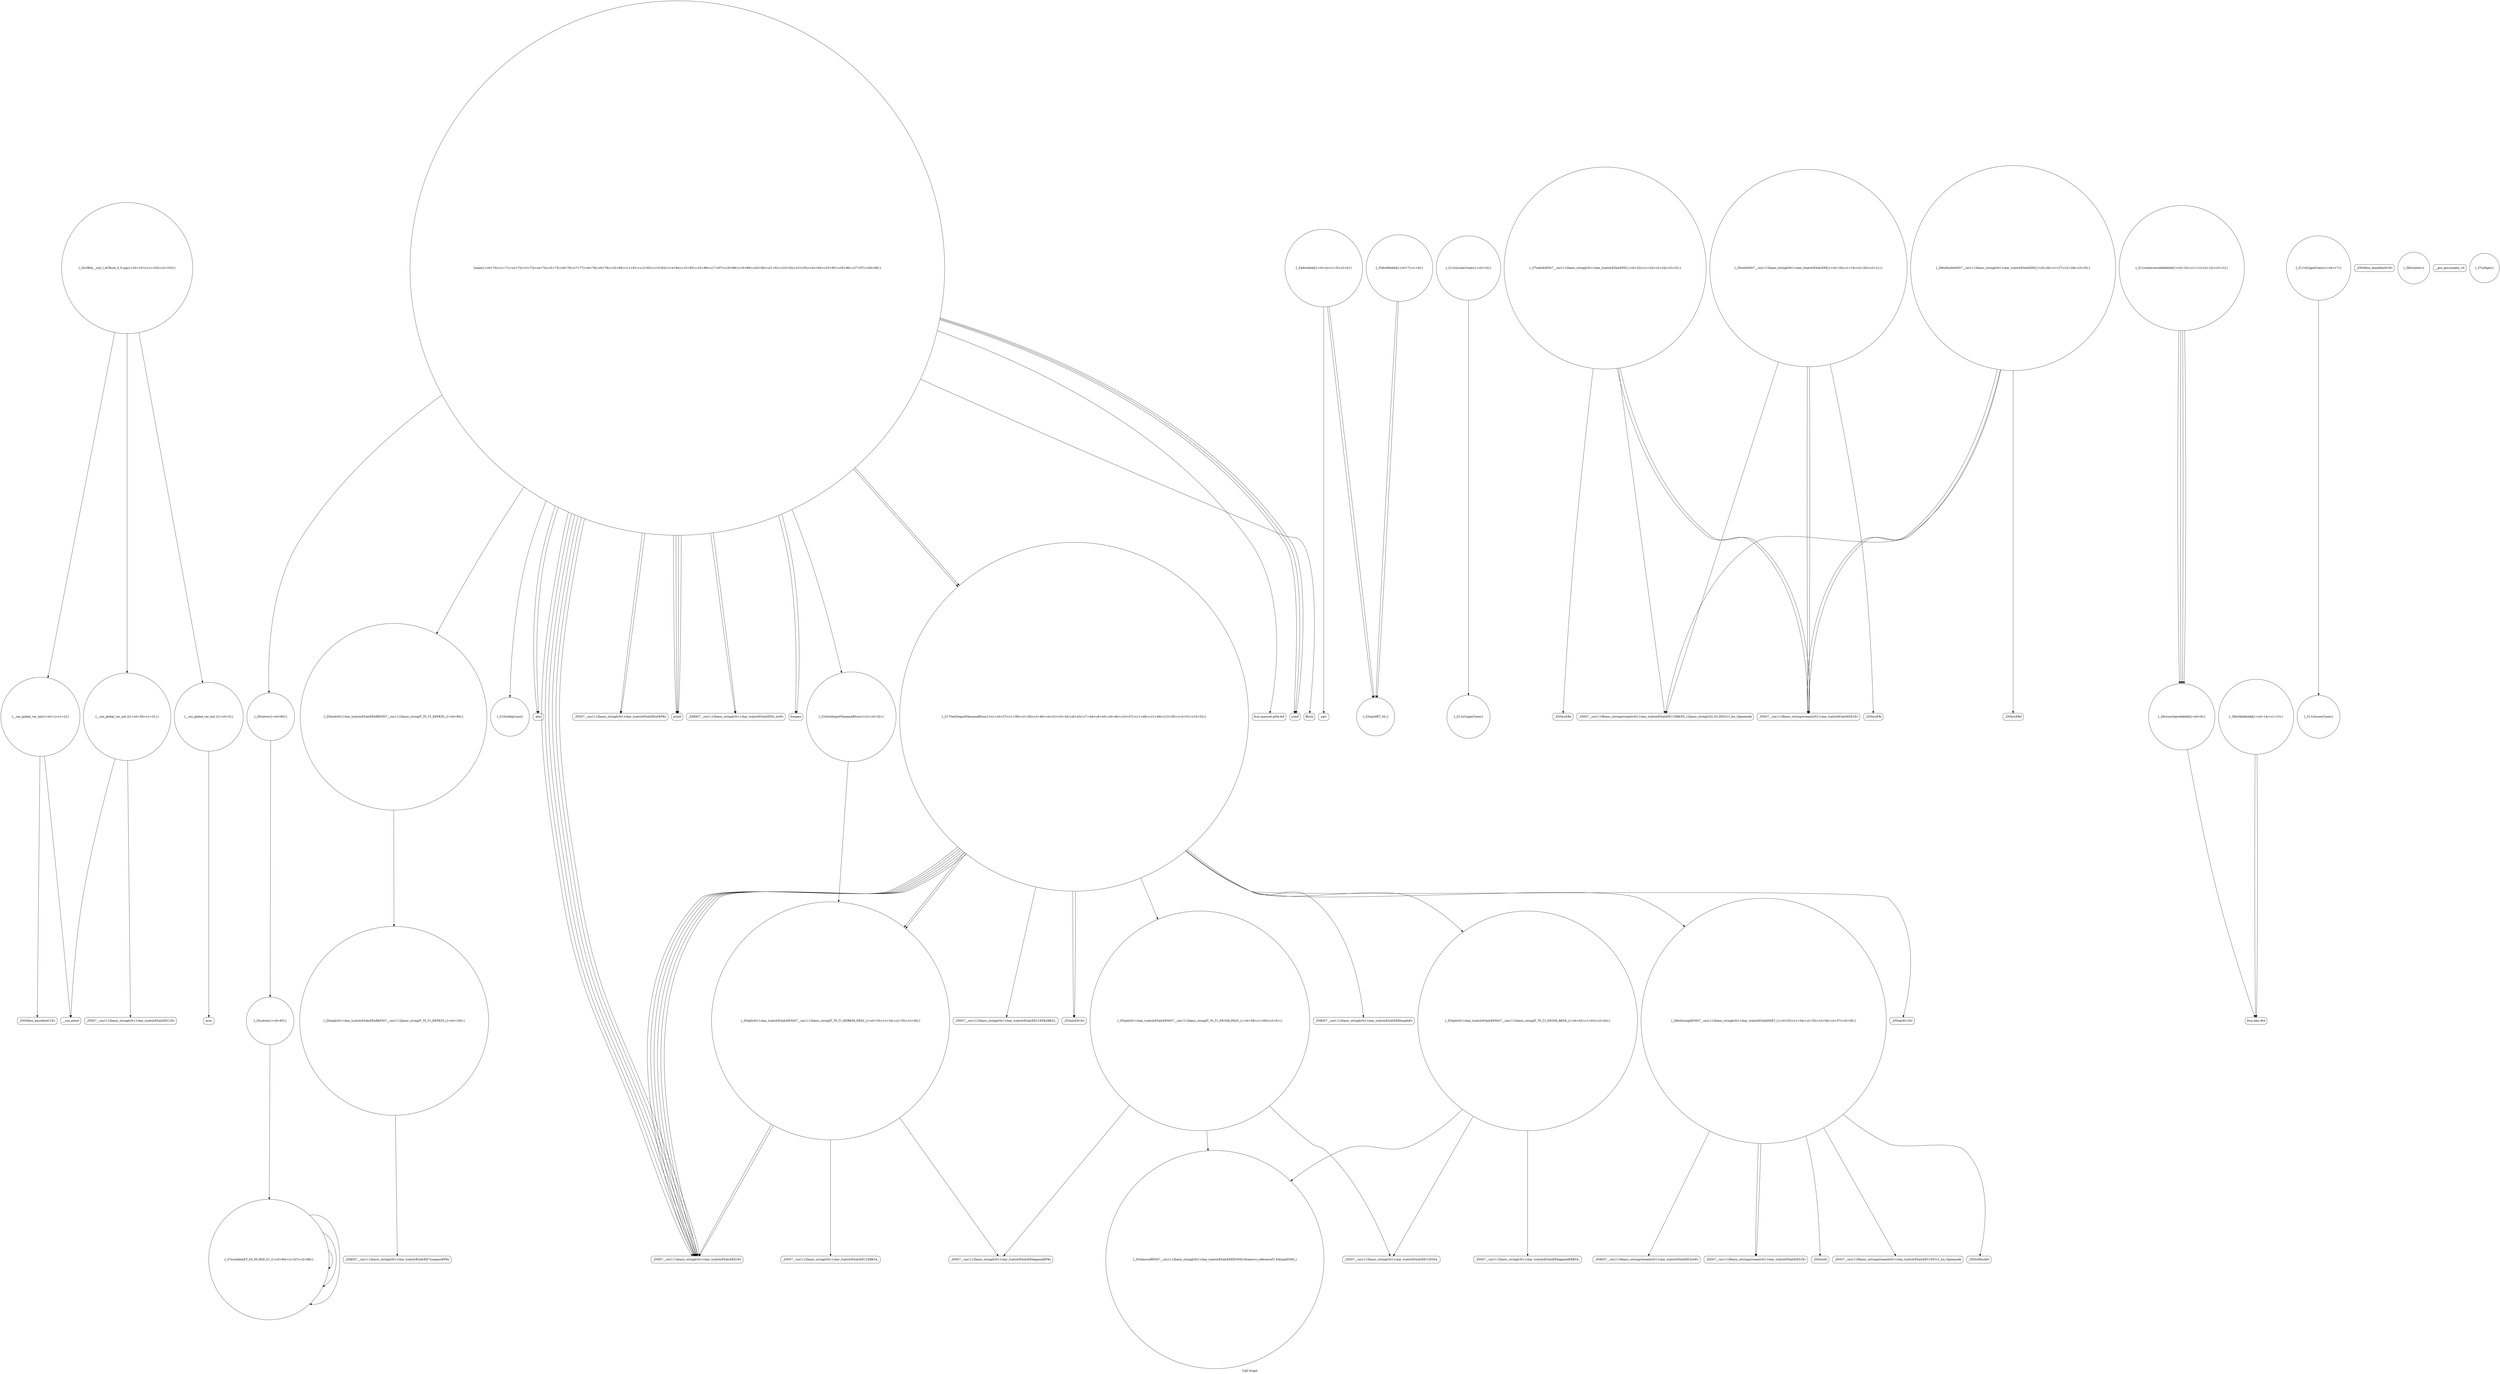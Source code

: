 digraph "Call Graph" {
	label="Call Graph";

	Node0x560cd6548b40 [shape=record,shape=circle,label="{__cxx_global_var_init|{<s0>1|<s1>2}}"];
	Node0x560cd6548b40:s0 -> Node0x560cd6548bc0[color=black];
	Node0x560cd6548b40:s1 -> Node0x560cd66a1320[color=black];
	Node0x560cd66a2820 [shape=record,shape=circle,label="{_Z5solvev|{<s0>69}}"];
	Node0x560cd66a2820:s0 -> Node0x560cd66a2720[color=black];
	Node0x560cd66a1520 [shape=record,shape=Mrecord,label="{sqrt}"];
	Node0x560cd66a3bc0 [shape=record,shape=circle,label="{_ZStneIcSt11char_traitsIcESaIcEEbRKNSt7__cxx1112basic_stringIT_T0_T1_EEPKS5_|{<s0>99}}"];
	Node0x560cd66a3bc0:s0 -> Node0x560cd66a42c0[color=black];
	Node0x560cd66a18a0 [shape=record,shape=circle,label="{_Z11isUpperCasec}"];
	Node0x560cd66a3f40 [shape=record,shape=Mrecord,label="{_ZNSolsEi}"];
	Node0x560cd66a1c20 [shape=record,shape=Mrecord,label="{_ZNSt7__cxx1119basic_istringstreamIcSt11char_traitsIcESaIcEEC1ERKNS_12basic_stringIcS2_S3_EESt13_Ios_Openmode}"];
	Node0x560cd66a42c0 [shape=record,shape=circle,label="{_ZSteqIcSt11char_traitsIcESaIcEEbRKNSt7__cxx1112basic_stringIT_T0_T1_EEPKS5_|{<s0>100}}"];
	Node0x560cd66a42c0:s0 -> Node0x560cd66a4340[color=black];
	Node0x560cd66a1fa0 [shape=record,shape=Mrecord,label="{_ZNSirsERd}"];
	Node0x560cd66a2320 [shape=record,shape=Mrecord,label="{_ZNKSt7__cxx1112basic_stringIcSt11char_traitsIcESaIcEE6lengthEv}"];
	Node0x560cd66a26a0 [shape=record,shape=circle,label="{_Z10isSkipCasei}"];
	Node0x560cd66a13a0 [shape=record,shape=circle,label="{__cxx_global_var_init.1|{<s0>3}}"];
	Node0x560cd66a13a0:s0 -> Node0x560cd66a1420[color=black];
	Node0x560cd66a3a40 [shape=record,shape=Mrecord,label="{atoi}"];
	Node0x560cd66a1720 [shape=record,shape=Mrecord,label="{llvm.fabs.f64}"];
	Node0x560cd66a3dc0 [shape=record,shape=Mrecord,label="{_ZNSt7__cxx1112basic_stringIcSt11char_traitsIcESaIcEEC1ERKS4_}"];
	Node0x560cd66a1aa0 [shape=record,shape=circle,label="{_Z11toLowerCasec|{<s0>16}}"];
	Node0x560cd66a1aa0:s0 -> Node0x560cd66a18a0[color=black];
	Node0x560cd66a4140 [shape=record,shape=circle,label="{_ZSt4moveIRNSt7__cxx1112basic_stringIcSt11char_traitsIcESaIcEEEEONSt16remove_referenceIT_E4typeEOS8_}"];
	Node0x560cd66a1e20 [shape=record,shape=circle,label="{_Z7toInt64NSt7__cxx1112basic_stringIcSt11char_traitsIcESaIcEEE|{<s0>22|<s1>23|<s2>24|<s3>25}}"];
	Node0x560cd66a1e20:s0 -> Node0x560cd66a1c20[color=black];
	Node0x560cd66a1e20:s1 -> Node0x560cd66a1ea0[color=black];
	Node0x560cd66a1e20:s2 -> Node0x560cd66a1da0[color=black];
	Node0x560cd66a1e20:s3 -> Node0x560cd66a1da0[color=black];
	Node0x560cd66a21a0 [shape=record,shape=circle,label="{_Z16GetInputFilenameB5cxx11v|{<s0>32}}"];
	Node0x560cd66a21a0:s0 -> Node0x560cd66a2220[color=black];
	Node0x560cd66a2520 [shape=record,shape=circle,label="{_Z8toStringIiENSt7__cxx1112basic_stringIcSt11char_traitsIcESaIcEEET_|{<s0>53|<s1>54|<s2>55|<s3>56|<s4>57|<s5>58}}"];
	Node0x560cd66a2520:s0 -> Node0x560cd66a3ec0[color=black];
	Node0x560cd66a2520:s1 -> Node0x560cd66a3f40[color=black];
	Node0x560cd66a2520:s2 -> Node0x560cd66a3fc0[color=black];
	Node0x560cd66a2520:s3 -> Node0x560cd66a4040[color=black];
	Node0x560cd66a2520:s4 -> Node0x560cd66a40c0[color=black];
	Node0x560cd66a2520:s5 -> Node0x560cd66a40c0[color=black];
	Node0x560cd6548bc0 [shape=record,shape=Mrecord,label="{_ZNSt8ios_base4InitC1Ev}"];
	Node0x560cd66a28a0 [shape=record,shape=circle,label="{main|{<s0>70|<s1>71|<s2>72|<s3>73|<s4>74|<s5>75|<s6>76|<s7>77|<s8>78|<s9>79|<s10>80|<s11>81|<s12>82|<s13>83|<s14>84|<s15>85|<s16>86|<s17>87|<s18>88|<s19>89|<s20>90|<s21>91|<s22>92|<s23>93|<s24>94|<s25>95|<s26>96|<s27>97|<s28>98}}"];
	Node0x560cd66a28a0:s0 -> Node0x560cd66a2920[color=black];
	Node0x560cd66a28a0:s1 -> Node0x560cd66a39c0[color=black];
	Node0x560cd66a28a0:s2 -> Node0x560cd66a2920[color=black];
	Node0x560cd66a28a0:s3 -> Node0x560cd66a3a40[color=black];
	Node0x560cd66a28a0:s4 -> Node0x560cd66a3a40[color=black];
	Node0x560cd66a28a0:s5 -> Node0x560cd66a21a0[color=black];
	Node0x560cd66a28a0:s6 -> Node0x560cd66a3b40[color=black];
	Node0x560cd66a28a0:s7 -> Node0x560cd66a3ac0[color=black];
	Node0x560cd66a28a0:s8 -> Node0x560cd66a2120[color=black];
	Node0x560cd66a28a0:s9 -> Node0x560cd66a22a0[color=black];
	Node0x560cd66a28a0:s10 -> Node0x560cd66a3bc0[color=black];
	Node0x560cd66a28a0:s11 -> Node0x560cd66a2120[color=black];
	Node0x560cd66a28a0:s12 -> Node0x560cd66a22a0[color=black];
	Node0x560cd66a28a0:s13 -> Node0x560cd66a3b40[color=black];
	Node0x560cd66a28a0:s14 -> Node0x560cd66a3ac0[color=black];
	Node0x560cd66a28a0:s15 -> Node0x560cd66a2120[color=black];
	Node0x560cd66a28a0:s16 -> Node0x560cd66a2120[color=black];
	Node0x560cd66a28a0:s17 -> Node0x560cd66a2120[color=black];
	Node0x560cd66a28a0:s18 -> Node0x560cd66a2120[color=black];
	Node0x560cd66a28a0:s19 -> Node0x560cd66a3c40[color=black];
	Node0x560cd66a28a0:s20 -> Node0x560cd66a3cc0[color=black];
	Node0x560cd66a28a0:s21 -> Node0x560cd66a3cc0[color=black];
	Node0x560cd66a28a0:s22 -> Node0x560cd66a3cc0[color=black];
	Node0x560cd66a28a0:s23 -> Node0x560cd66a26a0[color=black];
	Node0x560cd66a28a0:s24 -> Node0x560cd66a39c0[color=black];
	Node0x560cd66a28a0:s25 -> Node0x560cd66a2820[color=black];
	Node0x560cd66a28a0:s26 -> Node0x560cd66a39c0[color=black];
	Node0x560cd66a28a0:s27 -> Node0x560cd66a39c0[color=black];
	Node0x560cd66a28a0:s28 -> Node0x560cd66a3d40[color=black];
	Node0x560cd66a15a0 [shape=record,shape=circle,label="{_Z3sqrIdET_S0_}"];
	Node0x560cd66a3c40 [shape=record,shape=Mrecord,label="{llvm.memset.p0i8.i64}"];
	Node0x560cd66a1920 [shape=record,shape=circle,label="{_Z11isLowerCasec}"];
	Node0x560cd66a3fc0 [shape=record,shape=Mrecord,label="{_ZNSo5flushEv}"];
	Node0x560cd66a1ca0 [shape=record,shape=Mrecord,label="{_ZNSirsERi}"];
	Node0x560cd66a4340 [shape=record,shape=Mrecord,label="{_ZNKSt7__cxx1112basic_stringIcSt11char_traitsIcESaIcEE7compareEPKc}"];
	Node0x560cd66a2020 [shape=record,shape=circle,label="{__cxx_global_var_init.2|{<s0>30|<s1>31}}"];
	Node0x560cd66a2020:s0 -> Node0x560cd66a20a0[color=black];
	Node0x560cd66a2020:s1 -> Node0x560cd66a1320[color=black];
	Node0x560cd66a23a0 [shape=record,shape=Mrecord,label="{_ZNSaIcEC1Ev}"];
	Node0x560cd66a2720 [shape=record,shape=circle,label="{_Z5solvex|{<s0>65}}"];
	Node0x560cd66a2720:s0 -> Node0x560cd66a27a0[color=black];
	Node0x560cd66a1420 [shape=record,shape=Mrecord,label="{acos}"];
	Node0x560cd66a3ac0 [shape=record,shape=Mrecord,label="{freopen}"];
	Node0x560cd66a17a0 [shape=record,shape=circle,label="{_Z11isIntersectdddddddd|{<s0>10|<s1>11|<s2>12|<s3>13}}"];
	Node0x560cd66a17a0:s0 -> Node0x560cd66a16a0[color=black];
	Node0x560cd66a17a0:s1 -> Node0x560cd66a16a0[color=black];
	Node0x560cd66a17a0:s2 -> Node0x560cd66a16a0[color=black];
	Node0x560cd66a17a0:s3 -> Node0x560cd66a16a0[color=black];
	Node0x560cd66a3e40 [shape=record,shape=Mrecord,label="{_ZNSt7__cxx1112basic_stringIcSt11char_traitsIcESaIcEE6appendEPKc}"];
	Node0x560cd66a1b20 [shape=record,shape=circle,label="{_Z11toUpperCasec|{<s0>17}}"];
	Node0x560cd66a1b20:s0 -> Node0x560cd66a1920[color=black];
	Node0x560cd66a41c0 [shape=record,shape=Mrecord,label="{_ZNSt7__cxx1112basic_stringIcSt11char_traitsIcESaIcEE6appendERKS4_}"];
	Node0x560cd66a1ea0 [shape=record,shape=Mrecord,label="{_ZNSirsERx}"];
	Node0x560cd66a2220 [shape=record,shape=circle,label="{_ZStplIcSt11char_traitsIcESaIcEENSt7__cxx1112basic_stringIT_T0_T1_EERKS8_PKS5_|{<s0>33|<s1>34|<s2>35|<s3>36}}"];
	Node0x560cd66a2220:s0 -> Node0x560cd66a3dc0[color=black];
	Node0x560cd66a2220:s1 -> Node0x560cd66a3e40[color=black];
	Node0x560cd66a2220:s2 -> Node0x560cd66a2120[color=black];
	Node0x560cd66a2220:s3 -> Node0x560cd66a2120[color=black];
	Node0x560cd66a25a0 [shape=record,shape=circle,label="{_ZStplIcSt11char_traitsIcESaIcEENSt7__cxx1112basic_stringIT_T0_T1_EEOS8_PKS5_|{<s0>59|<s1>60|<s2>61}}"];
	Node0x560cd66a25a0:s0 -> Node0x560cd66a3e40[color=black];
	Node0x560cd66a25a0:s1 -> Node0x560cd66a4140[color=black];
	Node0x560cd66a25a0:s2 -> Node0x560cd66a4240[color=black];
	Node0x560cd66a12a0 [shape=record,shape=Mrecord,label="{_ZNSt8ios_base4InitD1Ev}"];
	Node0x560cd66a2920 [shape=record,shape=Mrecord,label="{_ZNSt7__cxx1112basic_stringIcSt11char_traitsIcESaIcEEaSEPKc}"];
	Node0x560cd66a1620 [shape=record,shape=circle,label="{_Z5distRdddd|{<s0>7|<s1>8}}"];
	Node0x560cd66a1620:s0 -> Node0x560cd66a15a0[color=black];
	Node0x560cd66a1620:s1 -> Node0x560cd66a15a0[color=black];
	Node0x560cd66a3cc0 [shape=record,shape=Mrecord,label="{scanf}"];
	Node0x560cd66a19a0 [shape=record,shape=circle,label="{_Z8isLetterc}"];
	Node0x560cd66a4040 [shape=record,shape=Mrecord,label="{_ZNKSt7__cxx1119basic_ostringstreamIcSt11char_traitsIcESaIcEE3strEv}"];
	Node0x560cd66a1d20 [shape=record,shape=Mrecord,label="{__gxx_personality_v0}"];
	Node0x560cd66a43c0 [shape=record,shape=circle,label="{_GLOBAL__sub_I_ACRush_0_0.cpp|{<s0>101|<s1>102|<s2>103}}"];
	Node0x560cd66a43c0:s0 -> Node0x560cd6548b40[color=black];
	Node0x560cd66a43c0:s1 -> Node0x560cd66a13a0[color=black];
	Node0x560cd66a43c0:s2 -> Node0x560cd66a2020[color=black];
	Node0x560cd66a20a0 [shape=record,shape=Mrecord,label="{_ZNSt7__cxx1112basic_stringIcSt11char_traitsIcESaIcEEC1Ev}"];
	Node0x560cd66a2420 [shape=record,shape=Mrecord,label="{_ZNSt7__cxx1112basic_stringIcSt11char_traitsIcESaIcEEC1EPKcRKS3_}"];
	Node0x560cd66a27a0 [shape=record,shape=circle,label="{_Z7euclideIxET_S0_S0_RS0_S1_|{<s0>66|<s1>67|<s2>68}}"];
	Node0x560cd66a27a0:s0 -> Node0x560cd66a27a0[color=black];
	Node0x560cd66a27a0:s1 -> Node0x560cd66a27a0[color=black];
	Node0x560cd66a27a0:s2 -> Node0x560cd66a27a0[color=black];
	Node0x560cd66a14a0 [shape=record,shape=circle,label="{_Z4distdddd|{<s0>4|<s1>5|<s2>6}}"];
	Node0x560cd66a14a0:s0 -> Node0x560cd66a15a0[color=black];
	Node0x560cd66a14a0:s1 -> Node0x560cd66a15a0[color=black];
	Node0x560cd66a14a0:s2 -> Node0x560cd66a1520[color=black];
	Node0x560cd66a3b40 [shape=record,shape=Mrecord,label="{_ZNKSt7__cxx1112basic_stringIcSt11char_traitsIcESaIcEE5c_strEv}"];
	Node0x560cd66a1820 [shape=record,shape=circle,label="{_Z8isMiddleddd|{<s0>14|<s1>15}}"];
	Node0x560cd66a1820:s0 -> Node0x560cd66a1720[color=black];
	Node0x560cd66a1820:s1 -> Node0x560cd66a1720[color=black];
	Node0x560cd66a3ec0 [shape=record,shape=Mrecord,label="{_ZNSt7__cxx1119basic_ostringstreamIcSt11char_traitsIcESaIcEEC1ESt13_Ios_Openmode}"];
	Node0x560cd66a1ba0 [shape=record,shape=circle,label="{_Z5toIntNSt7__cxx1112basic_stringIcSt11char_traitsIcESaIcEEE|{<s0>18|<s1>19|<s2>20|<s3>21}}"];
	Node0x560cd66a1ba0:s0 -> Node0x560cd66a1c20[color=black];
	Node0x560cd66a1ba0:s1 -> Node0x560cd66a1ca0[color=black];
	Node0x560cd66a1ba0:s2 -> Node0x560cd66a1da0[color=black];
	Node0x560cd66a1ba0:s3 -> Node0x560cd66a1da0[color=black];
	Node0x560cd66a4240 [shape=record,shape=Mrecord,label="{_ZNSt7__cxx1112basic_stringIcSt11char_traitsIcESaIcEEC1EOS4_}"];
	Node0x560cd66a1f20 [shape=record,shape=circle,label="{_Z8toDoubleNSt7__cxx1112basic_stringIcSt11char_traitsIcESaIcEEE|{<s0>26|<s1>27|<s2>28|<s3>29}}"];
	Node0x560cd66a1f20:s0 -> Node0x560cd66a1c20[color=black];
	Node0x560cd66a1f20:s1 -> Node0x560cd66a1fa0[color=black];
	Node0x560cd66a1f20:s2 -> Node0x560cd66a1da0[color=black];
	Node0x560cd66a1f20:s3 -> Node0x560cd66a1da0[color=black];
	Node0x560cd66a22a0 [shape=record,shape=circle,label="{_Z17GetOutputFilenameB5cxx11v|{<s0>37|<s1>38|<s2>39|<s3>40|<s4>41|<s5>42|<s6>43|<s7>44|<s8>45|<s9>46|<s10>47|<s11>48|<s12>49|<s13>50|<s14>51|<s15>52}}"];
	Node0x560cd66a22a0:s0 -> Node0x560cd66a2320[color=black];
	Node0x560cd66a22a0:s1 -> Node0x560cd66a23a0[color=black];
	Node0x560cd66a22a0:s2 -> Node0x560cd66a2420[color=black];
	Node0x560cd66a22a0:s3 -> Node0x560cd66a24a0[color=black];
	Node0x560cd66a22a0:s4 -> Node0x560cd66a24a0[color=black];
	Node0x560cd66a22a0:s5 -> Node0x560cd66a2220[color=black];
	Node0x560cd66a22a0:s6 -> Node0x560cd66a2520[color=black];
	Node0x560cd66a22a0:s7 -> Node0x560cd66a2220[color=black];
	Node0x560cd66a22a0:s8 -> Node0x560cd66a2620[color=black];
	Node0x560cd66a22a0:s9 -> Node0x560cd66a25a0[color=black];
	Node0x560cd66a22a0:s10 -> Node0x560cd66a2120[color=black];
	Node0x560cd66a22a0:s11 -> Node0x560cd66a2120[color=black];
	Node0x560cd66a22a0:s12 -> Node0x560cd66a2120[color=black];
	Node0x560cd66a22a0:s13 -> Node0x560cd66a2120[color=black];
	Node0x560cd66a22a0:s14 -> Node0x560cd66a2120[color=black];
	Node0x560cd66a22a0:s15 -> Node0x560cd66a2120[color=black];
	Node0x560cd66a2620 [shape=record,shape=circle,label="{_ZStplIcSt11char_traitsIcESaIcEENSt7__cxx1112basic_stringIT_T0_T1_EEOS8_RKS8_|{<s0>62|<s1>63|<s2>64}}"];
	Node0x560cd66a2620:s0 -> Node0x560cd66a41c0[color=black];
	Node0x560cd66a2620:s1 -> Node0x560cd66a4140[color=black];
	Node0x560cd66a2620:s2 -> Node0x560cd66a4240[color=black];
	Node0x560cd66a1320 [shape=record,shape=Mrecord,label="{__cxa_atexit}"];
	Node0x560cd66a39c0 [shape=record,shape=Mrecord,label="{printf}"];
	Node0x560cd66a16a0 [shape=record,shape=circle,label="{_Z9crossOperdddddd|{<s0>9}}"];
	Node0x560cd66a16a0:s0 -> Node0x560cd66a1720[color=black];
	Node0x560cd66a3d40 [shape=record,shape=Mrecord,label="{fflush}"];
	Node0x560cd66a1a20 [shape=record,shape=circle,label="{_Z7isDigitc}"];
	Node0x560cd66a40c0 [shape=record,shape=Mrecord,label="{_ZNSt7__cxx1119basic_ostringstreamIcSt11char_traitsIcESaIcEED1Ev}"];
	Node0x560cd66a1da0 [shape=record,shape=Mrecord,label="{_ZNSt7__cxx1119basic_istringstreamIcSt11char_traitsIcESaIcEED1Ev}"];
	Node0x560cd66a2120 [shape=record,shape=Mrecord,label="{_ZNSt7__cxx1112basic_stringIcSt11char_traitsIcESaIcEED1Ev}"];
	Node0x560cd66a24a0 [shape=record,shape=Mrecord,label="{_ZNSaIcED1Ev}"];
}

